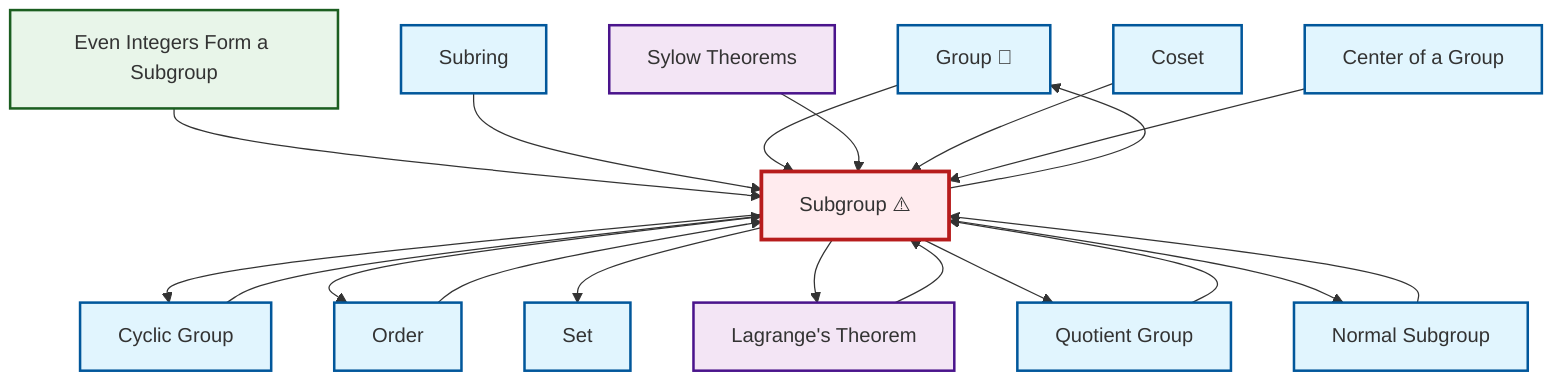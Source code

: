 graph TD
    classDef definition fill:#e1f5fe,stroke:#01579b,stroke-width:2px
    classDef theorem fill:#f3e5f5,stroke:#4a148c,stroke-width:2px
    classDef axiom fill:#fff3e0,stroke:#e65100,stroke-width:2px
    classDef example fill:#e8f5e9,stroke:#1b5e20,stroke-width:2px
    classDef current fill:#ffebee,stroke:#b71c1c,stroke-width:3px
    def-group["Group 📝"]:::definition
    def-center-of-group["Center of a Group"]:::definition
    def-order["Order"]:::definition
    def-quotient-group["Quotient Group"]:::definition
    thm-lagrange["Lagrange's Theorem"]:::theorem
    def-subring["Subring"]:::definition
    def-coset["Coset"]:::definition
    ex-even-integers-subgroup["Even Integers Form a Subgroup"]:::example
    thm-sylow["Sylow Theorems"]:::theorem
    def-cyclic-group["Cyclic Group"]:::definition
    def-subgroup["Subgroup ⚠️"]:::definition
    def-set["Set"]:::definition
    def-normal-subgroup["Normal Subgroup"]:::definition
    def-order --> def-subgroup
    def-quotient-group --> def-subgroup
    def-cyclic-group --> def-subgroup
    def-subgroup --> def-group
    def-subgroup --> def-cyclic-group
    ex-even-integers-subgroup --> def-subgroup
    def-subring --> def-subgroup
    def-subgroup --> def-order
    def-normal-subgroup --> def-subgroup
    def-subgroup --> def-set
    def-group --> def-subgroup
    thm-lagrange --> def-subgroup
    def-subgroup --> thm-lagrange
    def-subgroup --> def-quotient-group
    thm-sylow --> def-subgroup
    def-subgroup --> def-normal-subgroup
    def-coset --> def-subgroup
    def-center-of-group --> def-subgroup
    class def-subgroup current
